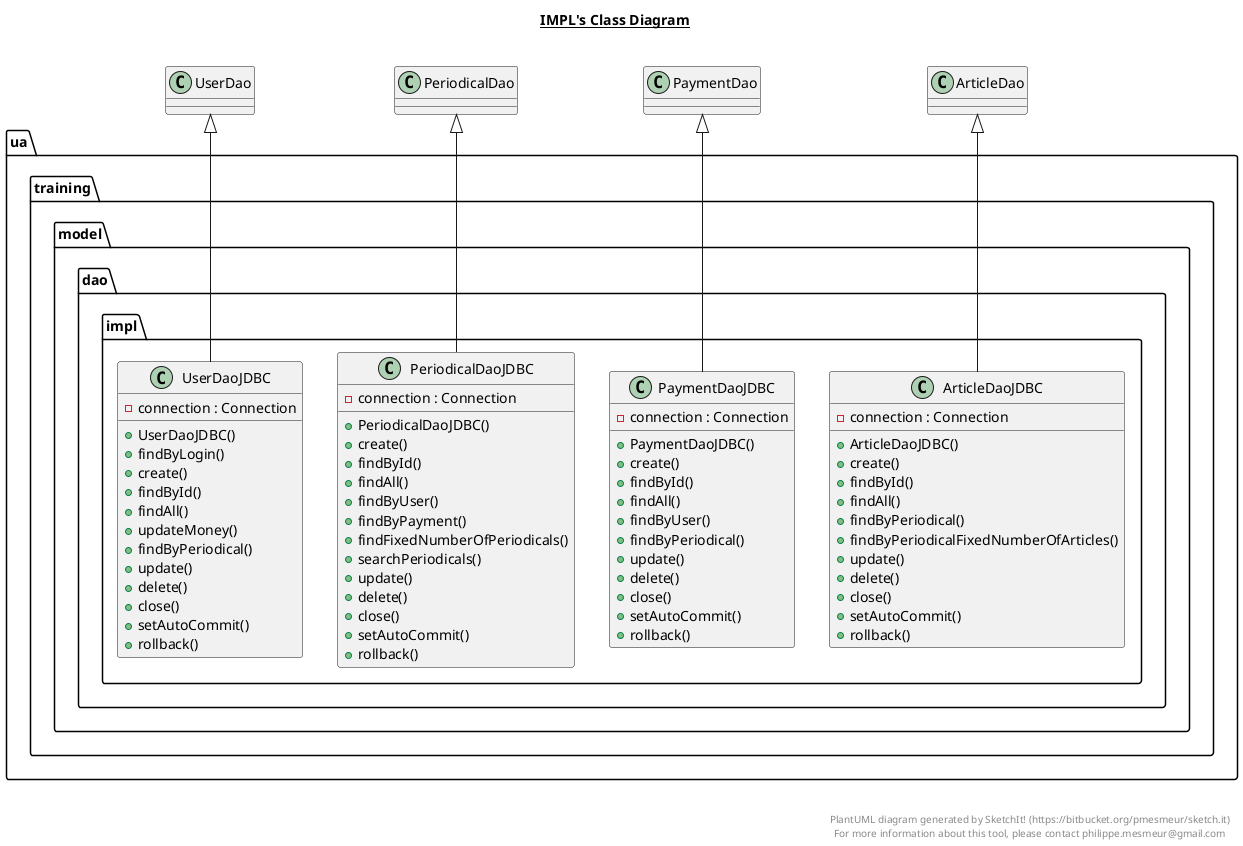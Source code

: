 @startuml

title __IMPL's Class Diagram__\n

  package ua.training.model.dao {
    package ua.training.model.dao.impl {
      class ArticleDaoJDBC {
          - connection : Connection
          + ArticleDaoJDBC()
          + create()
          + findById()
          + findAll()
          + findByPeriodical()
          + findByPeriodicalFixedNumberOfArticles()
          + update()
          + delete()
          + close()
          + setAutoCommit()
          + rollback()
      }
    }
  }
  

  package ua.training.model.dao {
    package ua.training.model.dao.impl {
      class PaymentDaoJDBC {
          - connection : Connection
          + PaymentDaoJDBC()
          + create()
          + findById()
          + findAll()
          + findByUser()
          + findByPeriodical()
          + update()
          + delete()
          + close()
          + setAutoCommit()
          + rollback()
      }
    }
  }
  

  package ua.training.model.dao {
    package ua.training.model.dao.impl {
      class PeriodicalDaoJDBC {
          - connection : Connection
          + PeriodicalDaoJDBC()
          + create()
          + findById()
          + findAll()
          + findByUser()
          + findByPayment()
          + findFixedNumberOfPeriodicals()
          + searchPeriodicals()
          + update()
          + delete()
          + close()
          + setAutoCommit()
          + rollback()
      }
    }
  }
  

  package ua.training.model.dao {
    package ua.training.model.dao.impl {
      class UserDaoJDBC {
          - connection : Connection
          + UserDaoJDBC()
          + findByLogin()
          + create()
          + findById()
          + findAll()
          + updateMoney()
          + findByPeriodical()
          + update()
          + delete()
          + close()
          + setAutoCommit()
          + rollback()
      }
    }
  }
  

  ArticleDaoJDBC -up-|> ArticleDao
  PaymentDaoJDBC -up-|> PaymentDao
  PeriodicalDaoJDBC -up-|> PeriodicalDao
  UserDaoJDBC -up-|> UserDao


right footer


PlantUML diagram generated by SketchIt! (https://bitbucket.org/pmesmeur/sketch.it)
For more information about this tool, please contact philippe.mesmeur@gmail.com
endfooter

@enduml
